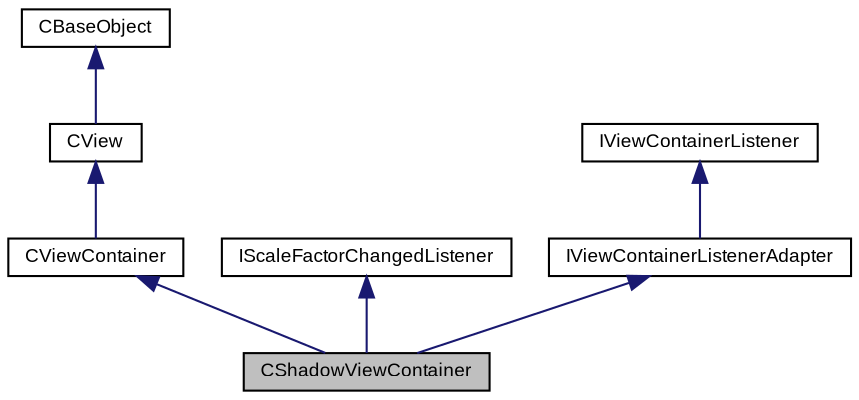 digraph "CShadowViewContainer"
{
  bgcolor="transparent";
  edge [fontname="Arial",fontsize="9",labelfontname="Arial",labelfontsize="9"];
  node [fontname="Arial",fontsize="9",shape=record];
  Node1 [label="CShadowViewContainer",height=0.2,width=0.4,color="black", fillcolor="grey75", style="filled" fontcolor="black"];
  Node2 -> Node1 [dir="back",color="midnightblue",fontsize="9",style="solid",fontname="Arial"];
  Node2 [label="CViewContainer",height=0.2,width=0.4,color="black",URL="$class_v_s_t_g_u_i_1_1_c_view_container.html",tooltip="Container Class of CView objects. "];
  Node3 -> Node2 [dir="back",color="midnightblue",fontsize="9",style="solid",fontname="Arial"];
  Node3 [label="CView",height=0.2,width=0.4,color="black",URL="$class_v_s_t_g_u_i_1_1_c_view.html",tooltip="Base Class of all view objects. "];
  Node4 -> Node3 [dir="back",color="midnightblue",fontsize="9",style="solid",fontname="Arial"];
  Node4 [label="CBaseObject",height=0.2,width=0.4,color="black",URL="$class_v_s_t_g_u_i_1_1_c_base_object.html",tooltip="Base Object with reference counter. "];
  Node5 -> Node1 [dir="back",color="midnightblue",fontsize="9",style="solid",fontname="Arial"];
  Node5 [label="IScaleFactorChangedListener",height=0.2,width=0.4,color="black",URL="$class_v_s_t_g_u_i_1_1_i_scale_factor_changed_listener.html"];
  Node6 -> Node1 [dir="back",color="midnightblue",fontsize="9",style="solid",fontname="Arial"];
  Node6 [label="IViewContainerListenerAdapter",height=0.2,width=0.4,color="black",URL="$class_v_s_t_g_u_i_1_1_i_view_container_listener_adapter.html",tooltip="ViewContainer Listener Interface Adapter. "];
  Node7 -> Node6 [dir="back",color="midnightblue",fontsize="9",style="solid",fontname="Arial"];
  Node7 [label="IViewContainerListener",height=0.2,width=0.4,color="black",URL="$class_v_s_t_g_u_i_1_1_i_view_container_listener.html",tooltip="ViewContainer Listener Interface. "];
}
